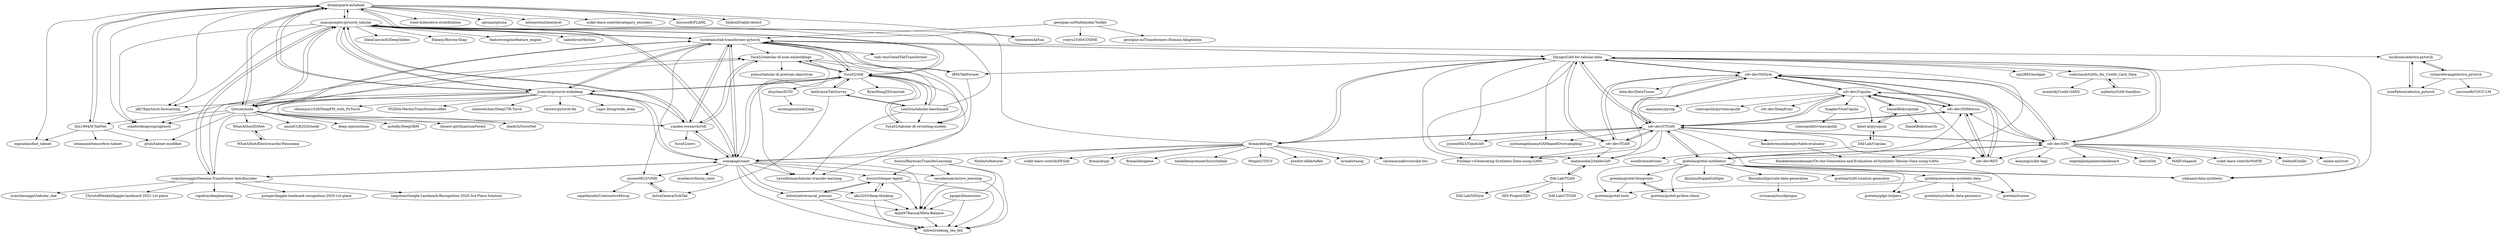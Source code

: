 digraph G {
"dreamquark-ai/tabnet" -> "manujosephv/pytorch_tabular"
"dreamquark-ai/tabnet" -> "lucidrains/tab-transformer-pytorch"
"dreamquark-ai/tabnet" -> "Qwicen/node"
"dreamquark-ai/tabnet" -> "jrzaurin/pytorch-widedeep"
"dreamquark-ai/tabnet" -> "titu1994/tf-TabNet"
"dreamquark-ai/tabnet" -> "trent-b/iterative-stratification" ["e"=1]
"dreamquark-ai/tabnet" -> "jdb78/pytorch-forecasting" ["e"=1]
"dreamquark-ai/tabnet" -> "stanfordmlgroup/ngboost" ["e"=1]
"dreamquark-ai/tabnet" -> "timeseriesAI/tsai" ["e"=1]
"dreamquark-ai/tabnet" -> "optuna/optuna" ["e"=1]
"dreamquark-ai/tabnet" -> "interpretml/interpret" ["e"=1]
"dreamquark-ai/tabnet" -> "mgrankin/fast_tabnet" ["e"=1]
"dreamquark-ai/tabnet" -> "scikit-learn-contrib/category_encoders" ["e"=1]
"dreamquark-ai/tabnet" -> "microsoft/FLAML" ["e"=1]
"dreamquark-ai/tabnet" -> "SeldonIO/alibi-detect" ["e"=1]
"lucidrains/tab-transformer-pytorch" -> "manujosephv/pytorch_tabular"
"lucidrains/tab-transformer-pytorch" -> "somepago/saint"
"lucidrains/tab-transformer-pytorch" -> "dreamquark-ai/tabnet"
"lucidrains/tab-transformer-pytorch" -> "IBM/TabFormer"
"lucidrains/tab-transformer-pytorch" -> "Yura52/rtdl"
"lucidrains/tab-transformer-pytorch" -> "jrzaurin/pytorch-widedeep"
"lucidrains/tab-transformer-pytorch" -> "radi-cho/GatedTabTransformer"
"lucidrains/tab-transformer-pytorch" -> "jsyoon0823/VIME"
"lucidrains/tab-transformer-pytorch" -> "Qwicen/node"
"lucidrains/tab-transformer-pytorch" -> "yandex-research/rtdl"
"lucidrains/tab-transformer-pytorch" -> "Yura52/tabular-dl-revisiting-models"
"lucidrains/tab-transformer-pytorch" -> "sbadirli/GrowNet"
"lucidrains/tab-transformer-pytorch" -> "lucidrains/electra-pytorch"
"lucidrains/tab-transformer-pytorch" -> "Diyago/GAN-for-tabular-data"
"lucidrains/tab-transformer-pytorch" -> "Yura52/tabular-dl-num-embeddings"
"manujosephv/pytorch_tabular" -> "lucidrains/tab-transformer-pytorch"
"manujosephv/pytorch_tabular" -> "dreamquark-ai/tabnet"
"manujosephv/pytorch_tabular" -> "jrzaurin/pytorch-widedeep"
"manujosephv/pytorch_tabular" -> "somepago/saint"
"manujosephv/pytorch_tabular" -> "Qwicen/node"
"manujosephv/pytorch_tabular" -> "Yura52/rtdl"
"manujosephv/pytorch_tabular" -> "yandex-research/rtdl"
"manujosephv/pytorch_tabular" -> "timeseriesAI/tsai" ["e"=1]
"manujosephv/pytorch_tabular" -> "jdb78/pytorch-forecasting" ["e"=1]
"manujosephv/pytorch_tabular" -> "ryancheunggit/Denoise-Transformer-AutoEncoder"
"manujosephv/pytorch_tabular" -> "stanfordmlgroup/ngboost" ["e"=1]
"manujosephv/pytorch_tabular" -> "DataCanvasIO/DeepTables" ["e"=1]
"manujosephv/pytorch_tabular" -> "Ekeany/Boruta-Shap" ["e"=1]
"manujosephv/pytorch_tabular" -> "feature-engine/feature_engine" ["e"=1]
"manujosephv/pytorch_tabular" -> "salesforce/Merlion" ["e"=1]
"jsyoon0823/VIME" -> "AstraZeneca/SubTab"
"jsyoon0823/VIME" -> "sajaddarabi/ContrastiveMixup"
"sdv-dev/Copulas" -> "DanielBok/copulae"
"sdv-dev/Copulas" -> "sdv-dev/SDGym"
"sdv-dev/Copulas" -> "blent-ai/pycopula"
"sdv-dev/Copulas" -> "sdv-dev/SDMetrics"
"sdv-dev/Copulas" -> "sdv-dev/RDT"
"sdv-dev/Copulas" -> "sdv-dev/CTGAN"
"sdv-dev/Copulas" -> "sdv-dev/SDV"
"sdv-dev/Copulas" -> "maximenc/pycop"
"sdv-dev/Copulas" -> "vinecopulib/pyvinecopulib"
"sdv-dev/Copulas" -> "tnagler/VineCopula"
"sdv-dev/Copulas" -> "sdv-dev/DeepEcho"
"gretelai/awesome-synthetic-data" -> "gretelai/synthetic-data-genomics"
"gretelai/awesome-synthetic-data" -> "gretelai/gdpr-helpers"
"gretelai/awesome-synthetic-data" -> "gretelai/trainer"
"gretelai/awesome-synthetic-data" -> "gretelai/gretel-tools"
"georgian-io/Multimodal-Toolkit" -> "lucidrains/tab-transformer-pytorch"
"georgian-io/Multimodal-Toolkit" -> "georgian-io/Transformers-Domain-Adaptation"
"georgian-io/Multimodal-Toolkit" -> "yueyu1030/COSINE" ["e"=1]
"gretelai/gretel-synthetics" -> "gretelai/gretel-blueprints"
"gretelai/gretel-synthetics" -> "gretelai/gretel-python-client"
"gretelai/gretel-synthetics" -> "gretelai/awesome-synthetic-data"
"gretelai/gretel-synthetics" -> "sdv-dev/CTGAN"
"gretelai/gretel-synthetics" -> "gretelai/gretel-tools"
"gretelai/gretel-synthetics" -> "ydataai/ydata-synthetic" ["e"=1]
"gretelai/gretel-synthetics" -> "sdv-dev/SDV"
"gretelai/gretel-synthetics" -> "fjxmlzn/DoppelGANger" ["e"=1]
"gretelai/gretel-synthetics" -> "gretelai/trainer"
"gretelai/gretel-synthetics" -> "gretelai/gdpr-helpers"
"gretelai/gretel-synthetics" -> "BorealisAI/private-data-generation"
"gretelai/gretel-synthetics" -> "sdv-dev/SDMetrics"
"gretelai/gretel-synthetics" -> "gretelai/GAN-location-generator"
"Qwicen/node" -> "dreamquark-ai/tabnet"
"Qwicen/node" -> "manujosephv/pytorch_tabular"
"Qwicen/node" -> "lucidrains/tab-transformer-pytorch"
"Qwicen/node" -> "Yura52/tabular-dl-num-embeddings"
"Qwicen/node" -> "titu1994/tf-TabNet"
"Qwicen/node" -> "WhatAShot/DANet"
"Qwicen/node" -> "yandex-research/rtdl"
"Qwicen/node" -> "anonICLR2020/node"
"Qwicen/node" -> "ptuls/tabnet-modified"
"Qwicen/node" -> "stanfordmlgroup/ngboost" ["e"=1]
"Qwicen/node" -> "sbadirli/GrowNet"
"Qwicen/node" -> "deep-spin/entmax" ["e"=1]
"Qwicen/node" -> "motefly/DeepGBM" ["e"=1]
"Qwicen/node" -> "closest-git/QuantumForest"
"Yura52/rtdl" -> "Yura52/tabular-dl-num-embeddings"
"Yura52/rtdl" -> "Yura52/tabular-dl-revisiting-models"
"Yura52/rtdl" -> "lucidrains/tab-transformer-pytorch"
"Yura52/rtdl" -> "kathrinse/TabSurvey"
"Yura52/rtdl" -> "LeoGrin/tabular-benchmark"
"Yura52/rtdl" -> "manujosephv/pytorch_tabular"
"Yura52/rtdl" -> "LevinRoman/tabular-transfer-learning"
"Yura52/rtdl" -> "somepago/saint"
"Yura52/rtdl" -> "RyanWangZf/transtab"
"Yura52/rtdl" -> "zhuyitan/IGTD"
"Yura52/rtdl" -> "jrzaurin/pytorch-widedeep"
"zhuyitan/IGTD" -> "nicomignoni/tab2img"
"sdv-dev/CTGAN" -> "Diyago/GAN-for-tabular-data"
"sdv-dev/CTGAN" -> "sdv-dev/SDGym"
"sdv-dev/CTGAN" -> "sdv-dev/SDV"
"sdv-dev/CTGAN" -> "sdv-dev/TGAN"
"sdv-dev/CTGAN" -> "sdv-dev/SDMetrics"
"sdv-dev/CTGAN" -> "sdv-dev/Copulas"
"sdv-dev/CTGAN" -> "mahmoodm2/tableGAN"
"sdv-dev/CTGAN" -> "sdv-dev/RDT"
"sdv-dev/CTGAN" -> "ydataai/ydata-synthetic" ["e"=1]
"sdv-dev/CTGAN" -> "gretelai/gretel-synthetics"
"sdv-dev/CTGAN" -> "jsyoon0823/TimeGAN" ["e"=1]
"sdv-dev/CTGAN" -> "justinengelmann/GANbasedOversampling"
"sdv-dev/CTGAN" -> "firmai/deltapy"
"sdv-dev/CTGAN" -> "Pushkar-v/Generating-Synthetic-Data-using-GANs"
"sdv-dev/CTGAN" -> "Baukebrenninkmeijer/table-evaluator"
"BorealisAI/private-data-generation" -> "civisanalytics/dpwgan"
"somepago/saint" -> "lucidrains/tab-transformer-pytorch"
"somepago/saint" -> "yandex-research/rtdl"
"somepago/saint" -> "manujosephv/pytorch_tabular"
"somepago/saint" -> "Arpit97Bansal/Meta-Balance"
"somepago/saint" -> "lhfowl/adversarial_poisons"
"somepago/saint" -> "lhfowl/robbing_the_fed"
"somepago/saint" -> "aks2203/deep-thinking"
"somepago/saint" -> "hsouri/Sleeper-Agent"
"somepago/saint" -> "Yura52/rtdl"
"somepago/saint" -> "jsyoon0823/VIME"
"somepago/saint" -> "zeyademam/active_learning"
"somepago/saint" -> "jrzaurin/pytorch-widedeep"
"somepago/saint" -> "LevinRoman/tabular-transfer-learning"
"somepago/saint" -> "muellerzr/fastai_saint"
"somepago/saint" -> "ryancheunggit/Denoise-Transformer-AutoEncoder"
"tnagler/VineCopula" -> "vinecopulib/rvinecopulib"
"jrzaurin/pytorch-widedeep" -> "manujosephv/pytorch_tabular"
"jrzaurin/pytorch-widedeep" -> "lucidrains/tab-transformer-pytorch"
"jrzaurin/pytorch-widedeep" -> "dreamquark-ai/tabnet"
"jrzaurin/pytorch-widedeep" -> "somepago/saint"
"jrzaurin/pytorch-widedeep" -> "shenweichen/DeepCTR-Torch" ["e"=1]
"jrzaurin/pytorch-widedeep" -> "rixwew/pytorch-fm" ["e"=1]
"jrzaurin/pytorch-widedeep" -> "Yura52/rtdl"
"jrzaurin/pytorch-widedeep" -> "yandex-research/rtdl"
"jrzaurin/pytorch-widedeep" -> "Lapis-Hong/wide_deep" ["e"=1]
"jrzaurin/pytorch-widedeep" -> "Qwicen/node"
"jrzaurin/pytorch-widedeep" -> "chenxijun1029/DeepFM_with_PyTorch" ["e"=1]
"jrzaurin/pytorch-widedeep" -> "ryancheunggit/Denoise-Transformer-AutoEncoder"
"jrzaurin/pytorch-widedeep" -> "jdb78/pytorch-forecasting" ["e"=1]
"jrzaurin/pytorch-widedeep" -> "NVIDIA-Merlin/Transformers4Rec" ["e"=1]
"jrzaurin/pytorch-widedeep" -> "stanfordmlgroup/ngboost" ["e"=1]
"yandex-research/rtdl" -> "Yura52/tabular-dl-num-embeddings"
"yandex-research/rtdl" -> "somepago/saint"
"yandex-research/rtdl" -> "manujosephv/pytorch_tabular"
"yandex-research/rtdl" -> "lucidrains/tab-transformer-pytorch"
"yandex-research/rtdl" -> "Yura52/zero"
"sdv-dev/SDV" -> "sdv-dev/CTGAN"
"sdv-dev/SDV" -> "sdv-dev/SDMetrics"
"sdv-dev/SDV" -> "sdv-dev/SDGym"
"sdv-dev/SDV" -> "sdv-dev/Copulas"
"sdv-dev/SDV" -> "ydataai/ydata-synthetic" ["e"=1]
"sdv-dev/SDV" -> "koaning/scikit-lego" ["e"=1]
"sdv-dev/SDV" -> "Diyago/GAN-for-tabular-data"
"sdv-dev/SDV" -> "gretelai/gretel-synthetics"
"sdv-dev/SDV" -> "oegedijk/explainerdashboard" ["e"=1]
"sdv-dev/SDV" -> "sdv-dev/RDT"
"sdv-dev/SDV" -> "uber/orbit" ["e"=1]
"sdv-dev/SDV" -> "MAIF/shapash" ["e"=1]
"sdv-dev/SDV" -> "scikit-learn-contrib/MAPIE" ["e"=1]
"sdv-dev/SDV" -> "SeldonIO/alibi" ["e"=1]
"sdv-dev/SDV" -> "online-ml/river" ["e"=1]
"lucidrains/electra-pytorch" -> "lonePatient/electra_pytorch"
"lucidrains/electra-pytorch" -> "richarddwang/electra_pytorch"
"LeoGrin/tabular-benchmark" -> "Yura52/rtdl"
"LeoGrin/tabular-benchmark" -> "Yura52/tabular-dl-num-embeddings"
"LeoGrin/tabular-benchmark" -> "kathrinse/TabSurvey"
"LeoGrin/tabular-benchmark" -> "LevinRoman/tabular-transfer-learning"
"LeoGrin/tabular-benchmark" -> "Yura52/tabular-dl-revisiting-models"
"LeoGrin/tabular-benchmark" -> "manujosephv/pytorch_tabular"
"DanielBok/copulae" -> "blent-ai/pycopula"
"DanielBok/copulae" -> "sdv-dev/Copulas"
"DanielBok/copulae" -> "DanielBok/muarch"
"blent-ai/pycopula" -> "DanielBok/copulae"
"blent-ai/pycopula" -> "DAI-Lab/Copulas"
"sdv-dev/SDGym" -> "sdv-dev/SDMetrics"
"sdv-dev/SDGym" -> "sdv-dev/RDT"
"sdv-dev/SDGym" -> "sdv-dev/CTGAN"
"sdv-dev/SDGym" -> "sdv-dev/TGAN"
"sdv-dev/SDGym" -> "sdv-dev/Copulas"
"sdv-dev/SDGym" -> "sdv-dev/SDV"
"sdv-dev/SDGym" -> "mahmoodm2/tableGAN"
"sdv-dev/SDGym" -> "Diyago/GAN-for-tabular-data"
"sdv-dev/SDGym" -> "data-dev/DataTracer"
"DAI-Lab/Copulas" -> "asnelt/mixedvines"
"DAI-Lab/Copulas" -> "blent-ai/pycopula"
"Diyago/GAN-for-tabular-data" -> "sdv-dev/CTGAN"
"Diyago/GAN-for-tabular-data" -> "sdv-dev/TGAN"
"Diyago/GAN-for-tabular-data" -> "mahmoodm2/tableGAN"
"Diyago/GAN-for-tabular-data" -> "sdv-dev/SDGym"
"Diyago/GAN-for-tabular-data" -> "Pushkar-v/Generating-Synthetic-Data-using-GANs"
"Diyago/GAN-for-tabular-data" -> "sdv-dev/SDV"
"Diyago/GAN-for-tabular-data" -> "justinengelmann/GANbasedOversampling"
"Diyago/GAN-for-tabular-data" -> "lucidrains/tab-transformer-pytorch"
"Diyago/GAN-for-tabular-data" -> "ydataai/ydata-synthetic" ["e"=1]
"Diyago/GAN-for-tabular-data" -> "firmai/deltapy"
"Diyago/GAN-for-tabular-data" -> "codyznash/GANs_for_Credit_Card_Data"
"Diyago/GAN-for-tabular-data" -> "IBM/TabFormer"
"Diyago/GAN-for-tabular-data" -> "jsyoon0823/TimeGAN" ["e"=1]
"Diyago/GAN-for-tabular-data" -> "mp2893/medgan" ["e"=1]
"Diyago/GAN-for-tabular-data" -> "Baukebrenninkmeijer/On-the-Generation-and-Evaluation-of-Synthetic-Tabular-Data-using-GANs"
"richarddwang/electra_pytorch" -> "lucidrains/electra-pytorch"
"richarddwang/electra_pytorch" -> "lonePatient/electra_pytorch"
"richarddwang/electra_pytorch" -> "microsoft/COCO-LM"
"titu1994/tf-TabNet" -> "ostamand/tensorflow-tabnet"
"titu1994/tf-TabNet" -> "dreamquark-ai/tabnet"
"titu1994/tf-TabNet" -> "mgrankin/fast_tabnet" ["e"=1]
"titu1994/tf-TabNet" -> "ptuls/tabnet-modified"
"firmai/deltapy" -> "firmai/atspy" ["e"=1]
"firmai/deltapy" -> "firmai/datagene"
"firmai/deltapy" -> "heidelbergcement/hcrystalball"
"firmai/deltapy" -> "WenjieZ/TSCV" ["e"=1]
"firmai/deltapy" -> "predict-idlab/tsflex" ["e"=1]
"firmai/deltapy" -> "sdv-dev/CTGAN"
"firmai/deltapy" -> "manujosephv/pytorch_tabular"
"firmai/deltapy" -> "Diyago/GAN-for-tabular-data"
"firmai/deltapy" -> "arundo/tsaug" ["e"=1]
"firmai/deltapy" -> "carlomazzaferro/scikit-hts" ["e"=1]
"firmai/deltapy" -> "Nixtla/tsfeatures" ["e"=1]
"firmai/deltapy" -> "scikit-learn-contrib/DESlib" ["e"=1]
"firmai/deltapy" -> "somepago/saint"
"ryancheunggit/Denoise-Transformer-AutoEncoder" -> "psinger/kaggle-landmark-recognition-2020-1st-place" ["e"=1]
"ryancheunggit/Denoise-Transformer-AutoEncoder" -> "haqishen/Google-Landmark-Recognition-2020-3rd-Place-Solution" ["e"=1]
"ryancheunggit/Denoise-Transformer-AutoEncoder" -> "somepago/saint"
"ryancheunggit/Denoise-Transformer-AutoEncoder" -> "ryancheunggit/tabular_dae"
"ryancheunggit/Denoise-Transformer-AutoEncoder" -> "manujosephv/pytorch_tabular"
"ryancheunggit/Denoise-Transformer-AutoEncoder" -> "Yura52/tabular-dl-num-embeddings"
"ryancheunggit/Denoise-Transformer-AutoEncoder" -> "ChristofHenkel/kaggle-landmark-2021-1st-place" ["e"=1]
"ryancheunggit/Denoise-Transformer-AutoEncoder" -> "rapidsai/deeplearning" ["e"=1]
"codyznash/GANs_for_Credit_Card_Data" -> "mjdietzx/GAN-Sandbox"
"codyznash/GANs_for_Credit_Card_Data" -> "krantirk/Credit-GANS"
"sdv-dev/SDMetrics" -> "sdv-dev/SDGym"
"sdv-dev/SDMetrics" -> "sdv-dev/RDT"
"sdv-dev/SDMetrics" -> "sdv-dev/Copulas"
"sdv-dev/SDMetrics" -> "sdv-dev/CTGAN"
"gretelai/gretel-blueprints" -> "gretelai/gretel-python-client"
"gretelai/gretel-blueprints" -> "gretelai/gretel-tools"
"sdv-dev/RDT" -> "sdv-dev/SDMetrics"
"sdv-dev/RDT" -> "sdv-dev/SDGym"
"kathrinse/TabSurvey" -> "Yura52/rtdl"
"kathrinse/TabSurvey" -> "AstraZeneca/SubTab"
"kathrinse/TabSurvey" -> "LeoGrin/tabular-benchmark"
"gretelai/gretel-python-client" -> "gretelai/gretel-blueprints"
"AstraZeneca/SubTab" -> "jsyoon0823/VIME"
"DAI-Lab/TGAN" -> "DAI-Lab/SDGym"
"DAI-Lab/TGAN" -> "HDI-Project/SDV" ["e"=1]
"DAI-Lab/TGAN" -> "mahmoodm2/tableGAN"
"DAI-Lab/TGAN" -> "DAI-Lab/CTGAN"
"Arpit97Bansal/Meta-Balance" -> "lhfowl/robbing_the_fed"
"Baukebrenninkmeijer/table-evaluator" -> "Baukebrenninkmeijer/On-the-Generation-and-Evaluation-of-Synthetic-Tabular-Data-using-GANs"
"sdv-dev/TGAN" -> "sdv-dev/SDGym"
"sdv-dev/TGAN" -> "sdv-dev/CTGAN"
"sdv-dev/TGAN" -> "Diyago/GAN-for-tabular-data"
"sdv-dev/TGAN" -> "mahmoodm2/tableGAN"
"sdv-dev/TGAN" -> "Pushkar-v/Generating-Synthetic-Data-using-GANs"
"Yura52/tabular-dl-num-embeddings" -> "Yura52/rtdl"
"Yura52/tabular-dl-num-embeddings" -> "Yura52/tabular-dl-revisiting-models"
"Yura52/tabular-dl-num-embeddings" -> "yandex-research/rtdl"
"Yura52/tabular-dl-num-embeddings" -> "puhsu/tabular-dl-pretrain-objectives"
"Yura52/tabular-dl-num-embeddings" -> "LevinRoman/tabular-transfer-learning"
"aks2203/deep-thinking" -> "Arpit97Bansal/Meta-Balance"
"aks2203/deep-thinking" -> "lhfowl/robbing_the_fed"
"aks2203/deep-thinking" -> "hsouri/Sleeper-Agent"
"hsouri/BayesianTransferLearning" -> "lhfowl/robbing_the_fed"
"hsouri/BayesianTransferLearning" -> "zeyademam/active_learning"
"hsouri/BayesianTransferLearning" -> "Arpit97Bansal/Meta-Balance"
"hsouri/BayesianTransferLearning" -> "hsouri/Sleeper-Agent"
"hsouri/Sleeper-Agent" -> "Arpit97Bansal/Meta-Balance"
"hsouri/Sleeper-Agent" -> "lhfowl/robbing_the_fed"
"hsouri/Sleeper-Agent" -> "lhfowl/adversarial_poisons"
"hsouri/Sleeper-Agent" -> "aks2203/deep-thinking"
"lhfowl/adversarial_poisons" -> "Arpit97Bansal/Meta-Balance"
"lhfowl/adversarial_poisons" -> "lhfowl/robbing_the_fed"
"lhfowl/adversarial_poisons" -> "hsouri/Sleeper-Agent"
"ppope/dimensions" -> "Arpit97Bansal/Meta-Balance"
"ppope/dimensions" -> "lhfowl/robbing_the_fed"
"zeyademam/active_learning" -> "lhfowl/robbing_the_fed"
"zeyademam/active_learning" -> "Arpit97Bansal/Meta-Balance"
"IBM/TabFormer" -> "lucidrains/tab-transformer-pytorch"
"IBM/TabFormer" -> "somepago/saint"
"mjdietzx/GAN-Sandbox" -> "codyznash/GANs_for_Credit_Card_Data"
"WhatAShot/Electrocardio-Panorama" -> "WhatAShot/DANet"
"WhatAShot/DANet" -> "WhatAShot/Electrocardio-Panorama"
"lonePatient/electra_pytorch" -> "lucidrains/electra-pytorch"
"mahmoodm2/tableGAN" -> "DAI-Lab/TGAN"
"Yura52/tabular-dl-revisiting-models" -> "Yura52/rtdl"
"dreamquark-ai/tabnet" ["l"="23.226,34.554"]
"manujosephv/pytorch_tabular" ["l"="23.269,34.528"]
"lucidrains/tab-transformer-pytorch" ["l"="23.261,34.51"]
"Qwicen/node" ["l"="23.226,34.529"]
"jrzaurin/pytorch-widedeep" ["l"="23.259,34.544"]
"titu1994/tf-TabNet" ["l"="23.192,34.566"]
"trent-b/iterative-stratification" ["l"="34.41,35.593"]
"jdb78/pytorch-forecasting" ["l"="22.403,35.973"]
"stanfordmlgroup/ngboost" ["l"="25.714,34.004"]
"timeseriesAI/tsai" ["l"="22.412,36.002"]
"optuna/optuna" ["l"="25.432,33.933"]
"interpretml/interpret" ["l"="25.662,34.027"]
"mgrankin/fast_tabnet" ["l"="22.77,28.979"]
"scikit-learn-contrib/category_encoders" ["l"="25.674,33.984"]
"microsoft/FLAML" ["l"="25.54,34.054"]
"SeldonIO/alibi-detect" ["l"="25.516,34.105"]
"somepago/saint" ["l"="23.301,34.52"]
"IBM/TabFormer" ["l"="23.274,34.48"]
"Yura52/rtdl" ["l"="23.286,34.556"]
"radi-cho/GatedTabTransformer" ["l"="23.237,34.484"]
"jsyoon0823/VIME" ["l"="23.263,34.567"]
"yandex-research/rtdl" ["l"="23.281,34.513"]
"Yura52/tabular-dl-revisiting-models" ["l"="23.301,34.551"]
"sbadirli/GrowNet" ["l"="23.219,34.502"]
"lucidrains/electra-pytorch" ["l"="23.369,34.484"]
"Diyago/GAN-for-tabular-data" ["l"="23.262,34.423"]
"Yura52/tabular-dl-num-embeddings" ["l"="23.289,34.541"]
"ryancheunggit/Denoise-Transformer-AutoEncoder" ["l"="23.309,34.538"]
"DataCanvasIO/DeepTables" ["l"="16.027,-7.031"]
"Ekeany/Boruta-Shap" ["l"="25.744,33.966"]
"feature-engine/feature_engine" ["l"="25.678,34.037"]
"salesforce/Merlion" ["l"="22.519,35.991"]
"AstraZeneca/SubTab" ["l"="23.261,34.594"]
"sajaddarabi/ContrastiveMixup" ["l"="23.243,34.59"]
"sdv-dev/Copulas" ["l"="23.223,34.35"]
"DanielBok/copulae" ["l"="23.203,34.324"]
"sdv-dev/SDGym" ["l"="23.25,34.382"]
"blent-ai/pycopula" ["l"="23.183,34.313"]
"sdv-dev/SDMetrics" ["l"="23.215,34.372"]
"sdv-dev/RDT" ["l"="23.22,34.384"]
"sdv-dev/CTGAN" ["l"="23.237,34.397"]
"sdv-dev/SDV" ["l"="23.237,34.369"]
"maximenc/pycop" ["l"="23.187,34.376"]
"vinecopulib/pyvinecopulib" ["l"="23.253,34.329"]
"tnagler/VineCopula" ["l"="23.247,34.308"]
"sdv-dev/DeepEcho" ["l"="23.231,34.324"]
"gretelai/awesome-synthetic-data" ["l"="23.144,34.359"]
"gretelai/synthetic-data-genomics" ["l"="23.117,34.356"]
"gretelai/gdpr-helpers" ["l"="23.162,34.361"]
"gretelai/trainer" ["l"="23.158,34.371"]
"gretelai/gretel-tools" ["l"="23.162,34.351"]
"georgian-io/Multimodal-Toolkit" ["l"="23.182,34.488"]
"georgian-io/Transformers-Domain-Adaptation" ["l"="23.147,34.484"]
"yueyu1030/COSINE" ["l"="29.301,32.497"]
"gretelai/gretel-synthetics" ["l"="23.19,34.358"]
"gretelai/gretel-blueprints" ["l"="23.152,34.34"]
"gretelai/gretel-python-client" ["l"="23.166,34.334"]
"ydataai/ydata-synthetic" ["l"="-5.881,-45.213"]
"fjxmlzn/DoppelGANger" ["l"="22.836,35.356"]
"BorealisAI/private-data-generation" ["l"="23.203,34.306"]
"gretelai/GAN-location-generator" ["l"="23.18,34.339"]
"WhatAShot/DANet" ["l"="23.164,34.54"]
"anonICLR2020/node" ["l"="23.198,34.519"]
"ptuls/tabnet-modified" ["l"="23.187,34.547"]
"deep-spin/entmax" ["l"="29.83,32.265"]
"motefly/DeepGBM" ["l"="22.8,37.219"]
"closest-git/QuantumForest" ["l"="23.18,34.523"]
"kathrinse/TabSurvey" ["l"="23.285,34.586"]
"LeoGrin/tabular-benchmark" ["l"="23.301,34.571"]
"LevinRoman/tabular-transfer-learning" ["l"="23.315,34.553"]
"RyanWangZf/transtab" ["l"="23.299,34.603"]
"zhuyitan/IGTD" ["l"="23.327,34.594"]
"nicomignoni/tab2img" ["l"="23.341,34.612"]
"sdv-dev/TGAN" ["l"="23.259,34.401"]
"mahmoodm2/tableGAN" ["l"="23.281,34.382"]
"jsyoon0823/TimeGAN" ["l"="22.807,35.35"]
"justinengelmann/GANbasedOversampling" ["l"="23.271,34.409"]
"firmai/deltapy" ["l"="23.274,34.45"]
"Pushkar-v/Generating-Synthetic-Data-using-GANs" ["l"="23.238,34.419"]
"Baukebrenninkmeijer/table-evaluator" ["l"="23.282,34.398"]
"civisanalytics/dpwgan" ["l"="23.206,34.282"]
"Arpit97Bansal/Meta-Balance" ["l"="23.349,34.515"]
"lhfowl/adversarial_poisons" ["l"="23.334,34.508"]
"lhfowl/robbing_the_fed" ["l"="23.35,34.522"]
"aks2203/deep-thinking" ["l"="23.348,34.533"]
"hsouri/Sleeper-Agent" ["l"="23.338,34.52"]
"zeyademam/active_learning" ["l"="23.336,34.53"]
"muellerzr/fastai_saint" ["l"="23.315,34.502"]
"vinecopulib/rvinecopulib" ["l"="23.258,34.287"]
"shenweichen/DeepCTR-Torch" ["l"="22.717,37.063"]
"rixwew/pytorch-fm" ["l"="22.76,37.045"]
"Lapis-Hong/wide_deep" ["l"="22.674,37.193"]
"chenxijun1029/DeepFM_with_PyTorch" ["l"="22.696,37.084"]
"NVIDIA-Merlin/Transformers4Rec" ["l"="22.748,36.966"]
"Yura52/zero" ["l"="23.297,34.495"]
"koaning/scikit-lego" ["l"="25.695,34.02"]
"oegedijk/explainerdashboard" ["l"="25.614,34.072"]
"uber/orbit" ["l"="22.507,36.013"]
"MAIF/shapash" ["l"="25.584,34.068"]
"scikit-learn-contrib/MAPIE" ["l"="25.734,34.058"]
"SeldonIO/alibi" ["l"="25.651,34.054"]
"online-ml/river" ["l"="25.488,34.107"]
"lonePatient/electra_pytorch" ["l"="23.39,34.472"]
"richarddwang/electra_pytorch" ["l"="23.412,34.482"]
"DanielBok/muarch" ["l"="23.19,34.298"]
"DAI-Lab/Copulas" ["l"="23.164,34.292"]
"data-dev/DataTracer" ["l"="23.271,34.362"]
"asnelt/mixedvines" ["l"="23.148,34.272"]
"codyznash/GANs_for_Credit_Card_Data" ["l"="23.326,34.4"]
"mp2893/medgan" ["l"="29.201,30.624"]
"Baukebrenninkmeijer/On-the-Generation-and-Evaluation-of-Synthetic-Tabular-Data-using-GANs" ["l"="23.29,34.413"]
"microsoft/COCO-LM" ["l"="23.449,34.478"]
"ostamand/tensorflow-tabnet" ["l"="23.167,34.586"]
"firmai/atspy" ["l"="22.527,36.097"]
"firmai/datagene" ["l"="23.321,34.434"]
"heidelbergcement/hcrystalball" ["l"="23.311,34.455"]
"WenjieZ/TSCV" ["l"="22.079,32.469"]
"predict-idlab/tsflex" ["l"="22.483,36.1"]
"arundo/tsaug" ["l"="22.164,36.159"]
"carlomazzaferro/scikit-hts" ["l"="22.564,36.028"]
"Nixtla/tsfeatures" ["l"="22.51,36.054"]
"scikit-learn-contrib/DESlib" ["l"="25.753,33.916"]
"psinger/kaggle-landmark-recognition-2020-1st-place" ["l"="32.652,34.305"]
"haqishen/Google-Landmark-Recognition-2020-3rd-Place-Solution" ["l"="32.656,34.323"]
"ryancheunggit/tabular_dae" ["l"="23.344,34.553"]
"ChristofHenkel/kaggle-landmark-2021-1st-place" ["l"="32.683,34.316"]
"rapidsai/deeplearning" ["l"="25.745,31.935"]
"mjdietzx/GAN-Sandbox" ["l"="23.35,34.388"]
"krantirk/Credit-GANS" ["l"="23.35,34.404"]
"DAI-Lab/TGAN" ["l"="23.307,34.359"]
"DAI-Lab/SDGym" ["l"="23.317,34.338"]
"HDI-Project/SDV" ["l"="25.746,33.695"]
"DAI-Lab/CTGAN" ["l"="23.334,34.347"]
"puhsu/tabular-dl-pretrain-objectives" ["l"="23.329,34.566"]
"hsouri/BayesianTransferLearning" ["l"="23.366,34.53"]
"ppope/dimensions" ["l"="23.377,34.516"]
"WhatAShot/Electrocardio-Panorama" ["l"="23.14,34.544"]
}